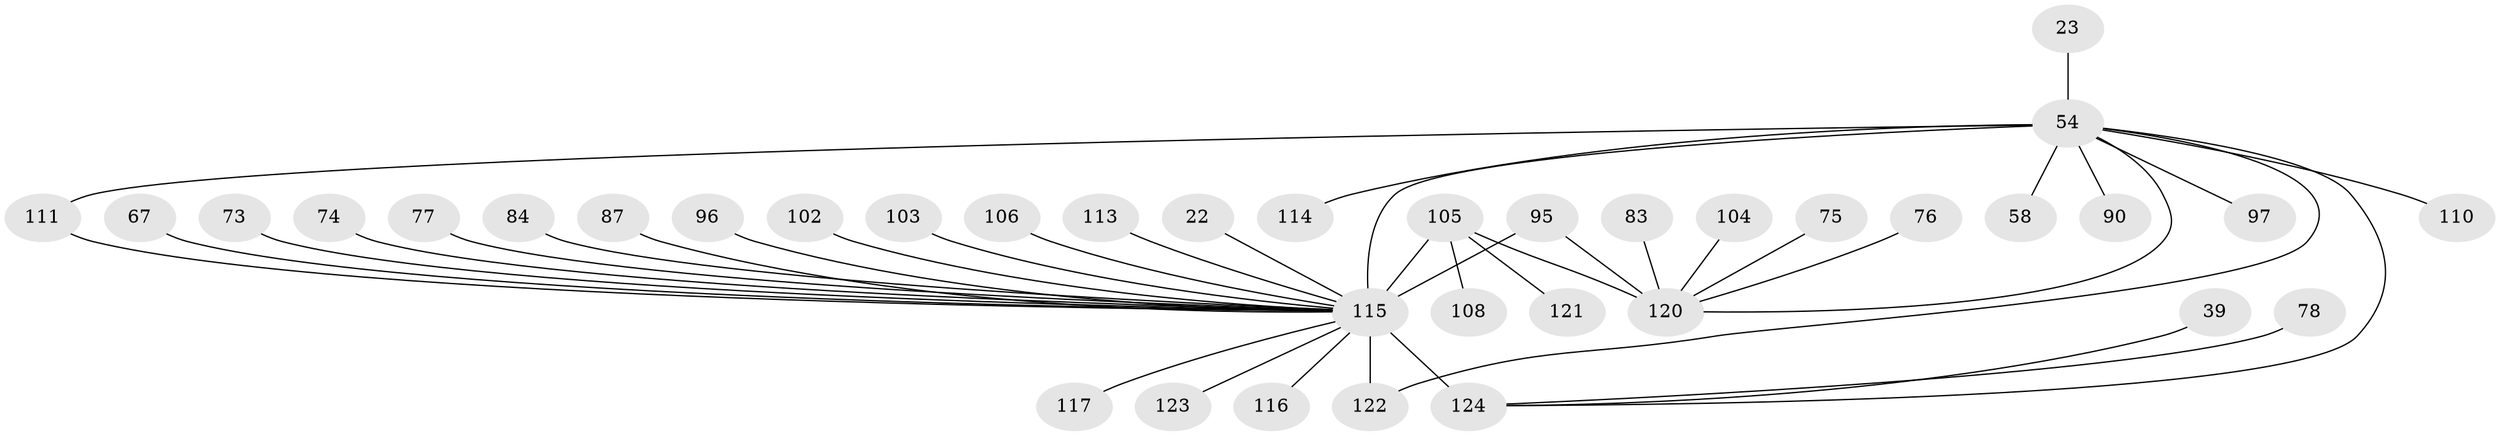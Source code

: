// original degree distribution, {7: 0.024193548387096774, 9: 0.008064516129032258, 10: 0.008064516129032258, 4: 0.0967741935483871, 5: 0.10483870967741936, 3: 0.20967741935483872, 2: 0.24193548387096775, 1: 0.29838709677419356, 6: 0.008064516129032258}
// Generated by graph-tools (version 1.1) at 2025/44/03/04/25 21:44:20]
// undirected, 37 vertices, 41 edges
graph export_dot {
graph [start="1"]
  node [color=gray90,style=filled];
  22;
  23;
  39;
  54 [super="+6+24+44+37"];
  58;
  67;
  73;
  74;
  75;
  76;
  77;
  78 [super="+53+71"];
  83;
  84;
  87;
  90;
  95 [super="+86+7"];
  96;
  97;
  102;
  103;
  104 [super="+72"];
  105 [super="+60+98+100+99"];
  106;
  108;
  110 [super="+109"];
  111 [super="+43+61+93+107"];
  113;
  114 [super="+31"];
  115 [super="+10+91+63+34+35+80+112"];
  116;
  117;
  120 [super="+94+32+118+47+65"];
  121;
  122 [super="+92+119"];
  123;
  124 [super="+18+16"];
  22 -- 115;
  23 -- 54;
  39 -- 124;
  54 -- 90;
  54 -- 97;
  54 -- 115 [weight=3];
  54 -- 58;
  54 -- 110 [weight=2];
  54 -- 122;
  54 -- 124;
  54 -- 114;
  54 -- 111 [weight=3];
  54 -- 120 [weight=2];
  67 -- 115;
  73 -- 115;
  74 -- 115 [weight=2];
  75 -- 120;
  76 -- 120;
  77 -- 115;
  78 -- 124;
  83 -- 120;
  84 -- 115;
  87 -- 115;
  95 -- 115 [weight=8];
  95 -- 120 [weight=3];
  96 -- 115;
  102 -- 115;
  103 -- 115;
  104 -- 120;
  105 -- 115 [weight=9];
  105 -- 121;
  105 -- 120 [weight=3];
  105 -- 108;
  106 -- 115;
  111 -- 115 [weight=5];
  113 -- 115;
  115 -- 123;
  115 -- 117;
  115 -- 116 [weight=2];
  115 -- 122 [weight=4];
  115 -- 124 [weight=5];
}

